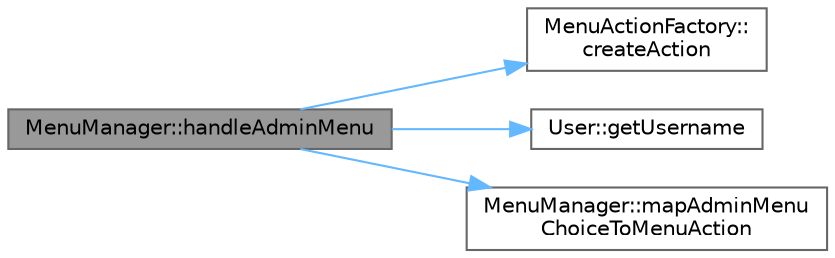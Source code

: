 digraph "MenuManager::handleAdminMenu"
{
 // LATEX_PDF_SIZE
  bgcolor="transparent";
  edge [fontname=Helvetica,fontsize=10,labelfontname=Helvetica,labelfontsize=10];
  node [fontname=Helvetica,fontsize=10,shape=box,height=0.2,width=0.4];
  rankdir="LR";
  Node1 [id="Node000001",label="MenuManager::handleAdminMenu",height=0.2,width=0.4,color="gray40", fillcolor="grey60", style="filled", fontcolor="black",tooltip="Phương thức xử lý menu của admin, hiển thị các lựa chọn và thực hiện hành động tương ứng."];
  Node1 -> Node2 [id="edge1_Node000001_Node000002",color="steelblue1",style="solid",tooltip=" "];
  Node2 [id="Node000002",label="MenuActionFactory::\lcreateAction",height=0.2,width=0.4,color="grey40", fillcolor="white", style="filled",URL="$class_menu_action_factory.html#aa7c127742c73d963ecb0c955cf736112",tooltip="Phương thức tạo đối tượng hành động tương ứng với lựa chọn menu của người dùng."];
  Node1 -> Node3 [id="edge2_Node000001_Node000003",color="steelblue1",style="solid",tooltip=" "];
  Node3 [id="Node000003",label="User::getUsername",height=0.2,width=0.4,color="grey40", fillcolor="white", style="filled",URL="$class_user.html#a7079d6aefd9d1b930d837039c1b3e7df",tooltip="Lấy tên đăng nhập."];
  Node1 -> Node4 [id="edge3_Node000001_Node000004",color="steelblue1",style="solid",tooltip=" "];
  Node4 [id="Node000004",label="MenuManager::mapAdminMenu\lChoiceToMenuAction",height=0.2,width=0.4,color="grey40", fillcolor="white", style="filled",URL="$class_menu_manager.html#a7e623aa73ee0e46b9e81a05f4c9e09b2",tooltip="Phương thức ánh xạ lựa chọn menu của admin sang hành động tương ứng."];
}
